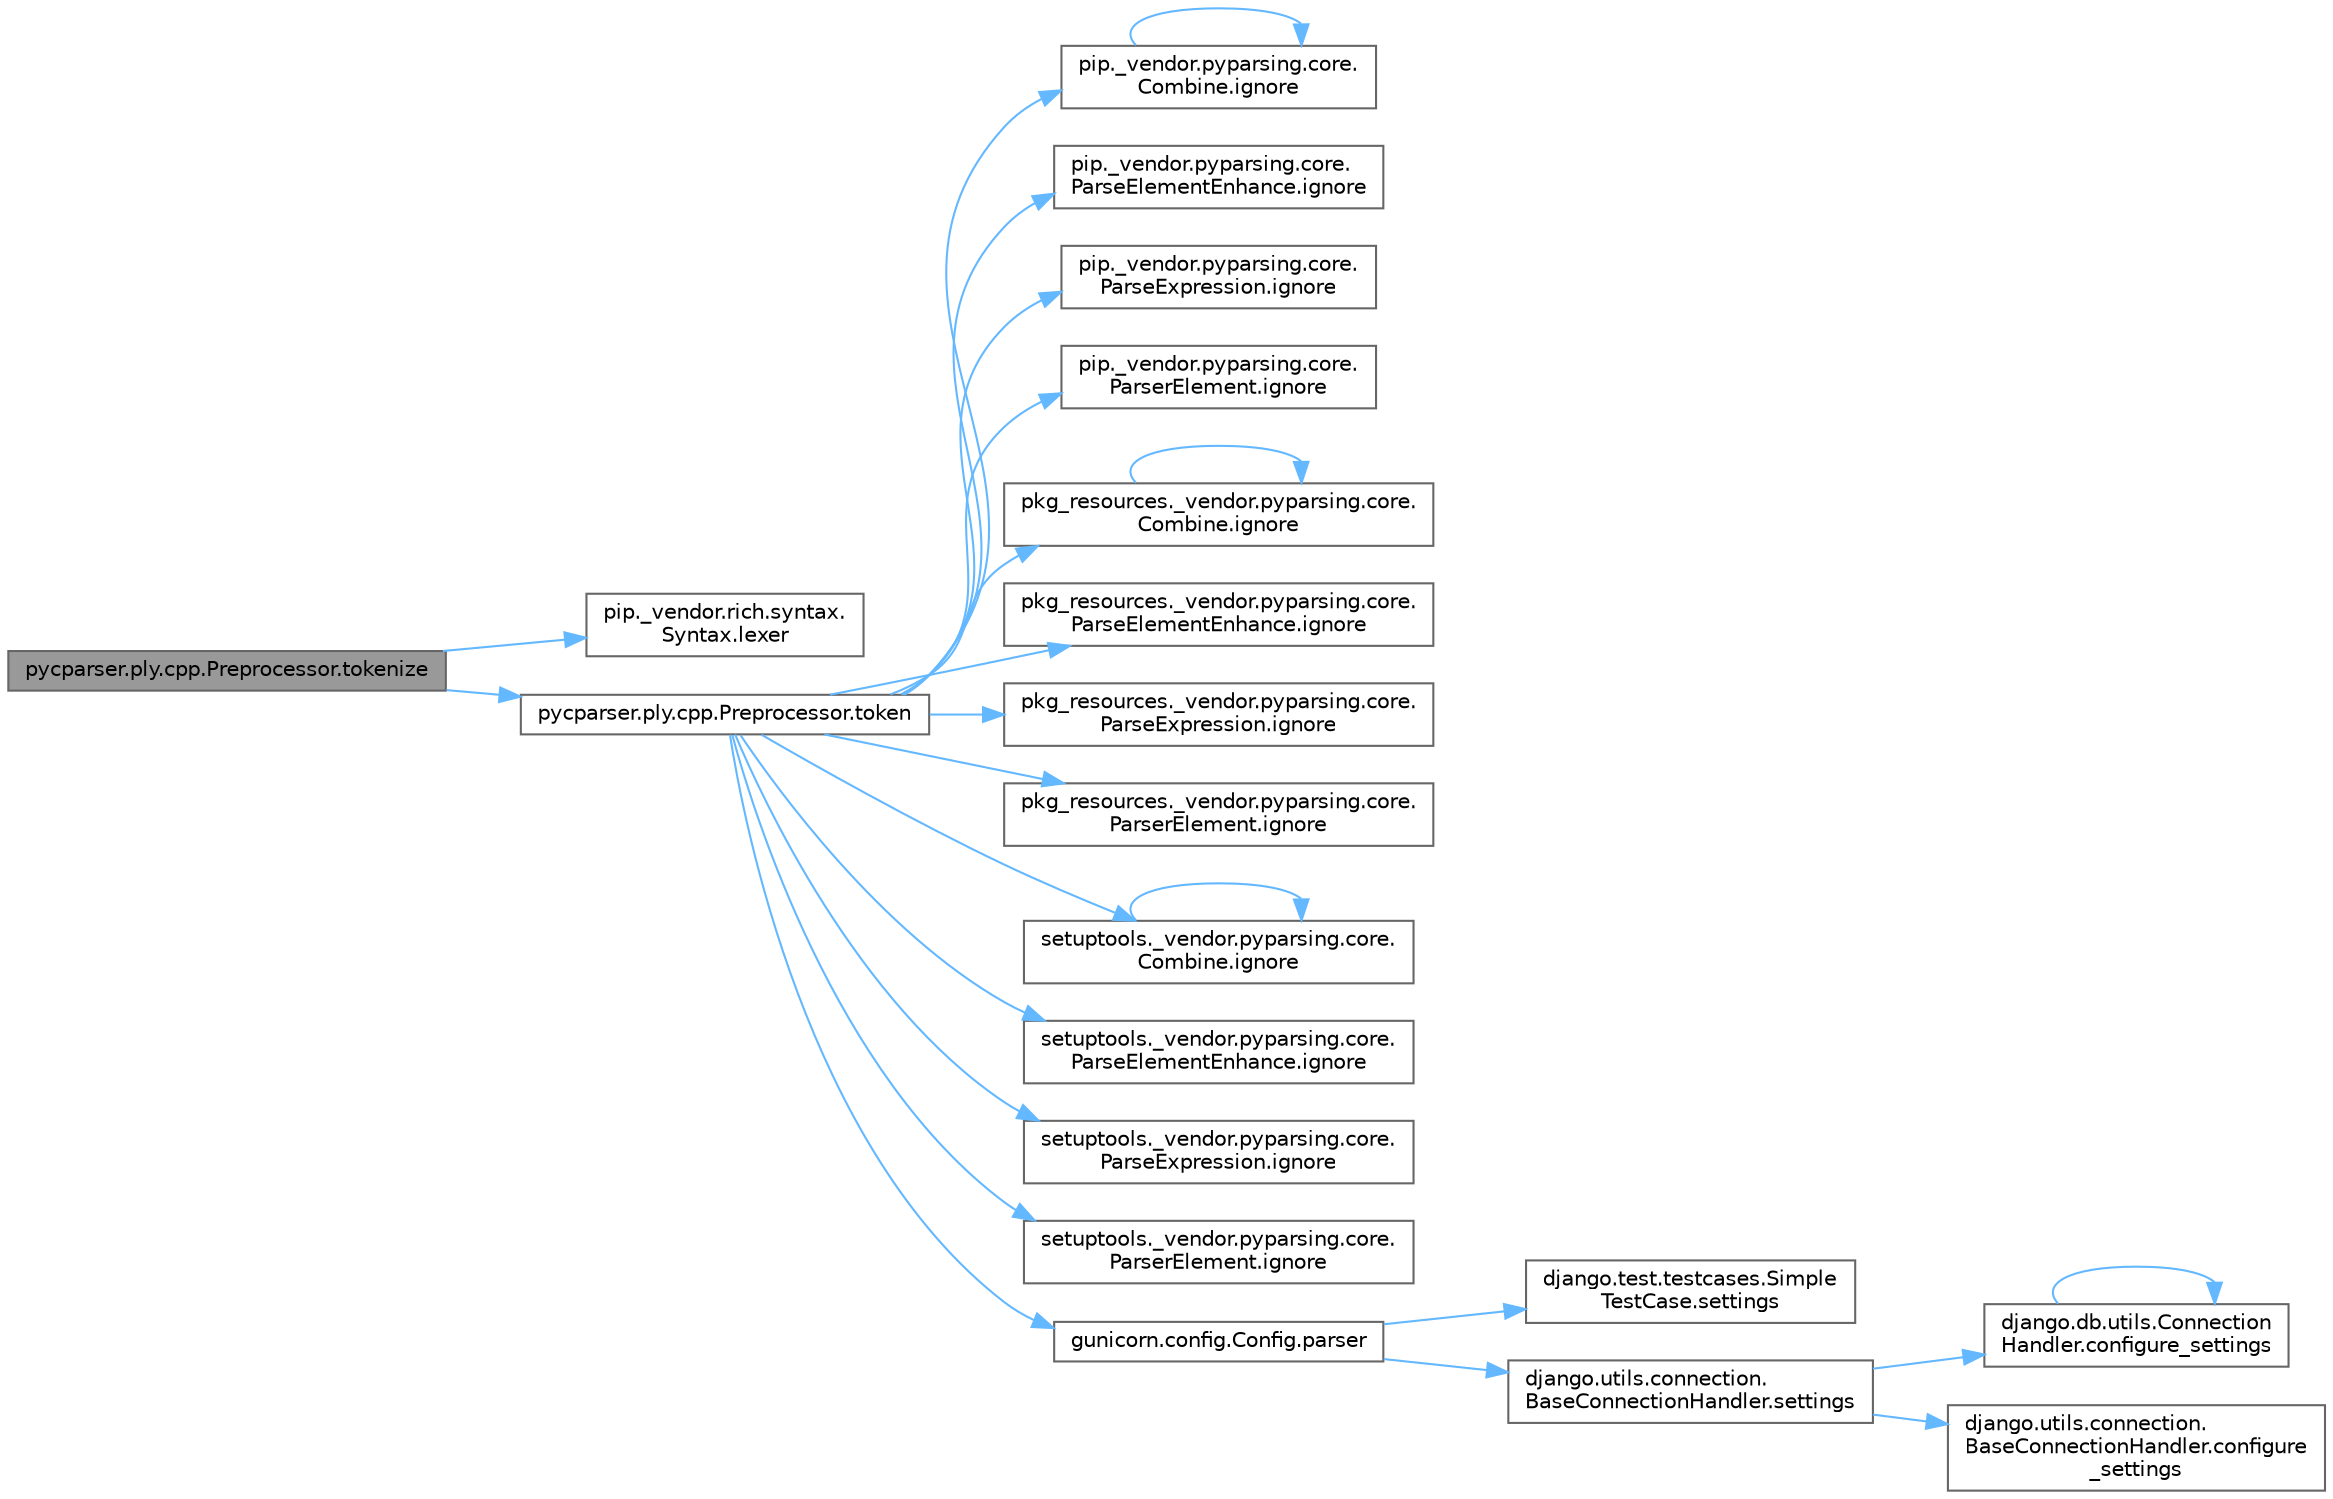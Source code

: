 digraph "pycparser.ply.cpp.Preprocessor.tokenize"
{
 // LATEX_PDF_SIZE
  bgcolor="transparent";
  edge [fontname=Helvetica,fontsize=10,labelfontname=Helvetica,labelfontsize=10];
  node [fontname=Helvetica,fontsize=10,shape=box,height=0.2,width=0.4];
  rankdir="LR";
  Node1 [id="Node000001",label="pycparser.ply.cpp.Preprocessor.tokenize",height=0.2,width=0.4,color="gray40", fillcolor="grey60", style="filled", fontcolor="black",tooltip=" "];
  Node1 -> Node2 [id="edge1_Node000001_Node000002",color="steelblue1",style="solid",tooltip=" "];
  Node2 [id="Node000002",label="pip._vendor.rich.syntax.\lSyntax.lexer",height=0.2,width=0.4,color="grey40", fillcolor="white", style="filled",URL="$classpip_1_1__vendor_1_1rich_1_1syntax_1_1_syntax.html#a808a4e22fa8c34f00978e1cc9b018bcd",tooltip=" "];
  Node1 -> Node3 [id="edge2_Node000001_Node000003",color="steelblue1",style="solid",tooltip=" "];
  Node3 [id="Node000003",label="pycparser.ply.cpp.Preprocessor.token",height=0.2,width=0.4,color="grey40", fillcolor="white", style="filled",URL="$classpycparser_1_1ply_1_1cpp_1_1_preprocessor.html#ac15600d7021e8a849f126500017231ff",tooltip=" "];
  Node3 -> Node4 [id="edge3_Node000003_Node000004",color="steelblue1",style="solid",tooltip=" "];
  Node4 [id="Node000004",label="pip._vendor.pyparsing.core.\lCombine.ignore",height=0.2,width=0.4,color="grey40", fillcolor="white", style="filled",URL="$classpip_1_1__vendor_1_1pyparsing_1_1core_1_1_combine.html#a224e6866634472a8bba90b6c5ca4688a",tooltip=" "];
  Node4 -> Node4 [id="edge4_Node000004_Node000004",color="steelblue1",style="solid",tooltip=" "];
  Node3 -> Node5 [id="edge5_Node000003_Node000005",color="steelblue1",style="solid",tooltip=" "];
  Node5 [id="Node000005",label="pip._vendor.pyparsing.core.\lParseElementEnhance.ignore",height=0.2,width=0.4,color="grey40", fillcolor="white", style="filled",URL="$classpip_1_1__vendor_1_1pyparsing_1_1core_1_1_parse_element_enhance.html#adf682b0954b07cfa25c155480d1532bc",tooltip=" "];
  Node3 -> Node6 [id="edge6_Node000003_Node000006",color="steelblue1",style="solid",tooltip=" "];
  Node6 [id="Node000006",label="pip._vendor.pyparsing.core.\lParseExpression.ignore",height=0.2,width=0.4,color="grey40", fillcolor="white", style="filled",URL="$classpip_1_1__vendor_1_1pyparsing_1_1core_1_1_parse_expression.html#aec7f80675b53e512492f440144e9f0ec",tooltip=" "];
  Node3 -> Node7 [id="edge7_Node000003_Node000007",color="steelblue1",style="solid",tooltip=" "];
  Node7 [id="Node000007",label="pip._vendor.pyparsing.core.\lParserElement.ignore",height=0.2,width=0.4,color="grey40", fillcolor="white", style="filled",URL="$classpip_1_1__vendor_1_1pyparsing_1_1core_1_1_parser_element.html#a4d6a613a6f6af761e32c8c37c7f78906",tooltip=" "];
  Node3 -> Node8 [id="edge8_Node000003_Node000008",color="steelblue1",style="solid",tooltip=" "];
  Node8 [id="Node000008",label="pkg_resources._vendor.pyparsing.core.\lCombine.ignore",height=0.2,width=0.4,color="grey40", fillcolor="white", style="filled",URL="$classpkg__resources_1_1__vendor_1_1pyparsing_1_1core_1_1_combine.html#a454b74281261c85b54f623c6b0f521a3",tooltip=" "];
  Node8 -> Node8 [id="edge9_Node000008_Node000008",color="steelblue1",style="solid",tooltip=" "];
  Node3 -> Node9 [id="edge10_Node000003_Node000009",color="steelblue1",style="solid",tooltip=" "];
  Node9 [id="Node000009",label="pkg_resources._vendor.pyparsing.core.\lParseElementEnhance.ignore",height=0.2,width=0.4,color="grey40", fillcolor="white", style="filled",URL="$classpkg__resources_1_1__vendor_1_1pyparsing_1_1core_1_1_parse_element_enhance.html#a8ac19dd8788bfd392d27dfbbac7daba8",tooltip=" "];
  Node3 -> Node10 [id="edge11_Node000003_Node000010",color="steelblue1",style="solid",tooltip=" "];
  Node10 [id="Node000010",label="pkg_resources._vendor.pyparsing.core.\lParseExpression.ignore",height=0.2,width=0.4,color="grey40", fillcolor="white", style="filled",URL="$classpkg__resources_1_1__vendor_1_1pyparsing_1_1core_1_1_parse_expression.html#a702c7de905bda6baaae9b407ee2f3ffc",tooltip=" "];
  Node3 -> Node11 [id="edge12_Node000003_Node000011",color="steelblue1",style="solid",tooltip=" "];
  Node11 [id="Node000011",label="pkg_resources._vendor.pyparsing.core.\lParserElement.ignore",height=0.2,width=0.4,color="grey40", fillcolor="white", style="filled",URL="$classpkg__resources_1_1__vendor_1_1pyparsing_1_1core_1_1_parser_element.html#a27c91f662fccfa5dc0ccc45255662b64",tooltip=" "];
  Node3 -> Node12 [id="edge13_Node000003_Node000012",color="steelblue1",style="solid",tooltip=" "];
  Node12 [id="Node000012",label="setuptools._vendor.pyparsing.core.\lCombine.ignore",height=0.2,width=0.4,color="grey40", fillcolor="white", style="filled",URL="$classsetuptools_1_1__vendor_1_1pyparsing_1_1core_1_1_combine.html#a37e31f613ab44d2b4146e7600786a73c",tooltip=" "];
  Node12 -> Node12 [id="edge14_Node000012_Node000012",color="steelblue1",style="solid",tooltip=" "];
  Node3 -> Node13 [id="edge15_Node000003_Node000013",color="steelblue1",style="solid",tooltip=" "];
  Node13 [id="Node000013",label="setuptools._vendor.pyparsing.core.\lParseElementEnhance.ignore",height=0.2,width=0.4,color="grey40", fillcolor="white", style="filled",URL="$classsetuptools_1_1__vendor_1_1pyparsing_1_1core_1_1_parse_element_enhance.html#adcddad898680040168147ab6918b1c53",tooltip=" "];
  Node3 -> Node14 [id="edge16_Node000003_Node000014",color="steelblue1",style="solid",tooltip=" "];
  Node14 [id="Node000014",label="setuptools._vendor.pyparsing.core.\lParseExpression.ignore",height=0.2,width=0.4,color="grey40", fillcolor="white", style="filled",URL="$classsetuptools_1_1__vendor_1_1pyparsing_1_1core_1_1_parse_expression.html#ac469da32191949f0f29bea99934a7cde",tooltip=" "];
  Node3 -> Node15 [id="edge17_Node000003_Node000015",color="steelblue1",style="solid",tooltip=" "];
  Node15 [id="Node000015",label="setuptools._vendor.pyparsing.core.\lParserElement.ignore",height=0.2,width=0.4,color="grey40", fillcolor="white", style="filled",URL="$classsetuptools_1_1__vendor_1_1pyparsing_1_1core_1_1_parser_element.html#a3d06b11f5c1ed2cf3d0fe9c72303a573",tooltip=" "];
  Node3 -> Node16 [id="edge18_Node000003_Node000016",color="steelblue1",style="solid",tooltip=" "];
  Node16 [id="Node000016",label="gunicorn.config.Config.parser",height=0.2,width=0.4,color="grey40", fillcolor="white", style="filled",URL="$classgunicorn_1_1config_1_1_config.html#a6cd7e6a928a5a7a3c6d18a0040439dec",tooltip=" "];
  Node16 -> Node17 [id="edge19_Node000016_Node000017",color="steelblue1",style="solid",tooltip=" "];
  Node17 [id="Node000017",label="django.test.testcases.Simple\lTestCase.settings",height=0.2,width=0.4,color="grey40", fillcolor="white", style="filled",URL="$classdjango_1_1test_1_1testcases_1_1_simple_test_case.html#a07dd6434139ac4c23bf877d7c3befe32",tooltip=" "];
  Node16 -> Node18 [id="edge20_Node000016_Node000018",color="steelblue1",style="solid",tooltip=" "];
  Node18 [id="Node000018",label="django.utils.connection.\lBaseConnectionHandler.settings",height=0.2,width=0.4,color="grey40", fillcolor="white", style="filled",URL="$classdjango_1_1utils_1_1connection_1_1_base_connection_handler.html#aa776ed5898d67867ef81fd3fe39e4286",tooltip=" "];
  Node18 -> Node19 [id="edge21_Node000018_Node000019",color="steelblue1",style="solid",tooltip=" "];
  Node19 [id="Node000019",label="django.db.utils.Connection\lHandler.configure_settings",height=0.2,width=0.4,color="grey40", fillcolor="white", style="filled",URL="$classdjango_1_1db_1_1utils_1_1_connection_handler.html#a9b280e1caaf34e9c99489aa8e460cf33",tooltip=" "];
  Node19 -> Node19 [id="edge22_Node000019_Node000019",color="steelblue1",style="solid",tooltip=" "];
  Node18 -> Node20 [id="edge23_Node000018_Node000020",color="steelblue1",style="solid",tooltip=" "];
  Node20 [id="Node000020",label="django.utils.connection.\lBaseConnectionHandler.configure\l_settings",height=0.2,width=0.4,color="grey40", fillcolor="white", style="filled",URL="$classdjango_1_1utils_1_1connection_1_1_base_connection_handler.html#a24a106956676e0d000fe67caf8c33f0d",tooltip=" "];
}
